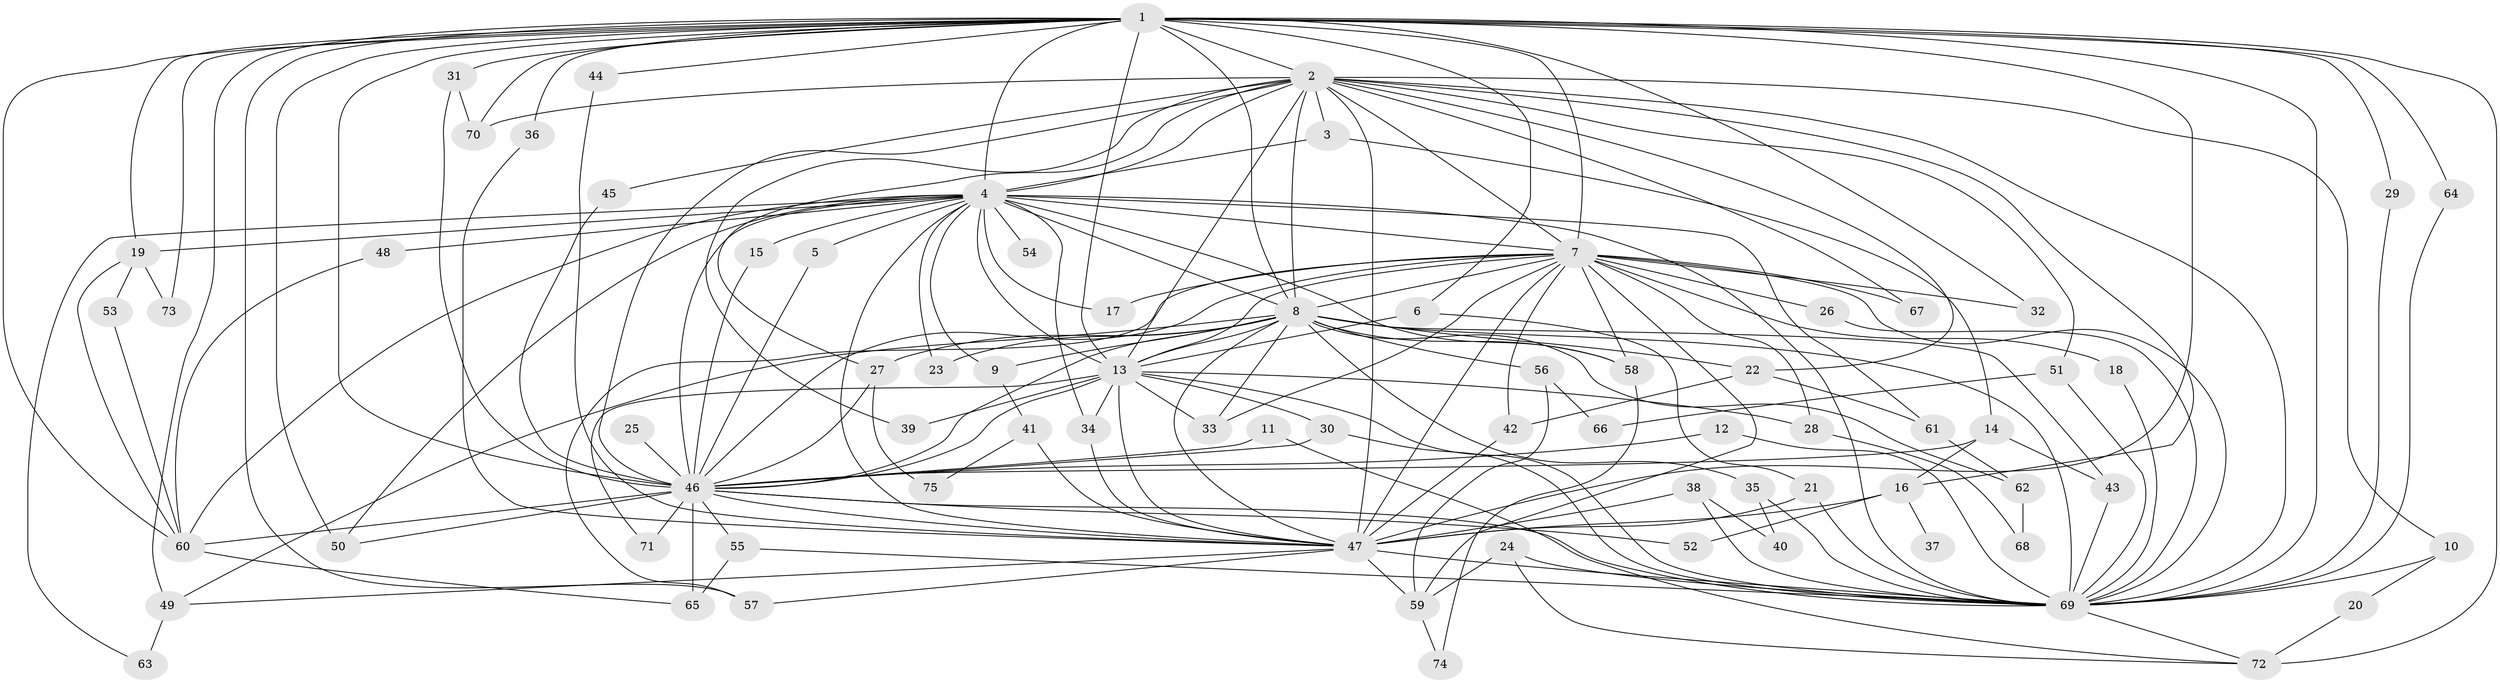 // original degree distribution, {20: 0.018867924528301886, 18: 0.018867924528301886, 22: 0.018867924528301886, 26: 0.018867924528301886, 21: 0.009433962264150943, 30: 0.009433962264150943, 4: 0.07547169811320754, 3: 0.2641509433962264, 2: 0.5283018867924528, 6: 0.009433962264150943, 7: 0.009433962264150943, 5: 0.018867924528301886}
// Generated by graph-tools (version 1.1) at 2025/36/03/04/25 23:36:38]
// undirected, 75 vertices, 182 edges
graph export_dot {
  node [color=gray90,style=filled];
  1;
  2;
  3;
  4;
  5;
  6;
  7;
  8;
  9;
  10;
  11;
  12;
  13;
  14;
  15;
  16;
  17;
  18;
  19;
  20;
  21;
  22;
  23;
  24;
  25;
  26;
  27;
  28;
  29;
  30;
  31;
  32;
  33;
  34;
  35;
  36;
  37;
  38;
  39;
  40;
  41;
  42;
  43;
  44;
  45;
  46;
  47;
  48;
  49;
  50;
  51;
  52;
  53;
  54;
  55;
  56;
  57;
  58;
  59;
  60;
  61;
  62;
  63;
  64;
  65;
  66;
  67;
  68;
  69;
  70;
  71;
  72;
  73;
  74;
  75;
  1 -- 2 [weight=2.0];
  1 -- 4 [weight=3.0];
  1 -- 6 [weight=1.0];
  1 -- 7 [weight=2.0];
  1 -- 8 [weight=3.0];
  1 -- 13 [weight=2.0];
  1 -- 19 [weight=1.0];
  1 -- 29 [weight=1.0];
  1 -- 31 [weight=1.0];
  1 -- 32 [weight=1.0];
  1 -- 36 [weight=1.0];
  1 -- 44 [weight=1.0];
  1 -- 46 [weight=3.0];
  1 -- 47 [weight=3.0];
  1 -- 49 [weight=1.0];
  1 -- 50 [weight=1.0];
  1 -- 57 [weight=1.0];
  1 -- 60 [weight=1.0];
  1 -- 64 [weight=1.0];
  1 -- 69 [weight=2.0];
  1 -- 70 [weight=1.0];
  1 -- 72 [weight=2.0];
  1 -- 73 [weight=1.0];
  2 -- 3 [weight=1.0];
  2 -- 4 [weight=1.0];
  2 -- 7 [weight=2.0];
  2 -- 8 [weight=1.0];
  2 -- 10 [weight=1.0];
  2 -- 13 [weight=1.0];
  2 -- 16 [weight=1.0];
  2 -- 22 [weight=1.0];
  2 -- 27 [weight=1.0];
  2 -- 39 [weight=1.0];
  2 -- 45 [weight=1.0];
  2 -- 46 [weight=1.0];
  2 -- 47 [weight=1.0];
  2 -- 51 [weight=1.0];
  2 -- 67 [weight=1.0];
  2 -- 69 [weight=1.0];
  2 -- 70 [weight=1.0];
  3 -- 4 [weight=1.0];
  3 -- 14 [weight=1.0];
  4 -- 5 [weight=1.0];
  4 -- 7 [weight=1.0];
  4 -- 8 [weight=1.0];
  4 -- 9 [weight=1.0];
  4 -- 13 [weight=1.0];
  4 -- 15 [weight=1.0];
  4 -- 17 [weight=1.0];
  4 -- 19 [weight=1.0];
  4 -- 23 [weight=1.0];
  4 -- 34 [weight=1.0];
  4 -- 46 [weight=1.0];
  4 -- 47 [weight=1.0];
  4 -- 48 [weight=1.0];
  4 -- 50 [weight=1.0];
  4 -- 54 [weight=1.0];
  4 -- 58 [weight=1.0];
  4 -- 60 [weight=1.0];
  4 -- 61 [weight=1.0];
  4 -- 63 [weight=1.0];
  4 -- 69 [weight=1.0];
  5 -- 46 [weight=1.0];
  6 -- 13 [weight=1.0];
  6 -- 21 [weight=1.0];
  7 -- 8 [weight=1.0];
  7 -- 13 [weight=1.0];
  7 -- 17 [weight=1.0];
  7 -- 18 [weight=1.0];
  7 -- 26 [weight=1.0];
  7 -- 28 [weight=1.0];
  7 -- 32 [weight=1.0];
  7 -- 33 [weight=1.0];
  7 -- 42 [weight=1.0];
  7 -- 46 [weight=1.0];
  7 -- 47 [weight=1.0];
  7 -- 57 [weight=1.0];
  7 -- 58 [weight=1.0];
  7 -- 59 [weight=1.0];
  7 -- 67 [weight=1.0];
  7 -- 69 [weight=1.0];
  8 -- 9 [weight=1.0];
  8 -- 13 [weight=2.0];
  8 -- 22 [weight=1.0];
  8 -- 23 [weight=1.0];
  8 -- 27 [weight=1.0];
  8 -- 33 [weight=1.0];
  8 -- 35 [weight=1.0];
  8 -- 43 [weight=1.0];
  8 -- 46 [weight=1.0];
  8 -- 47 [weight=1.0];
  8 -- 49 [weight=1.0];
  8 -- 56 [weight=1.0];
  8 -- 58 [weight=1.0];
  8 -- 62 [weight=1.0];
  8 -- 69 [weight=1.0];
  9 -- 41 [weight=1.0];
  10 -- 20 [weight=1.0];
  10 -- 69 [weight=1.0];
  11 -- 46 [weight=1.0];
  11 -- 72 [weight=1.0];
  12 -- 46 [weight=1.0];
  12 -- 69 [weight=1.0];
  13 -- 28 [weight=1.0];
  13 -- 30 [weight=1.0];
  13 -- 33 [weight=1.0];
  13 -- 34 [weight=1.0];
  13 -- 39 [weight=2.0];
  13 -- 46 [weight=1.0];
  13 -- 47 [weight=1.0];
  13 -- 69 [weight=1.0];
  13 -- 71 [weight=1.0];
  14 -- 16 [weight=1.0];
  14 -- 43 [weight=1.0];
  14 -- 46 [weight=1.0];
  15 -- 46 [weight=1.0];
  16 -- 37 [weight=2.0];
  16 -- 47 [weight=1.0];
  16 -- 52 [weight=1.0];
  18 -- 69 [weight=1.0];
  19 -- 53 [weight=1.0];
  19 -- 60 [weight=1.0];
  19 -- 73 [weight=1.0];
  20 -- 72 [weight=1.0];
  21 -- 47 [weight=1.0];
  21 -- 69 [weight=1.0];
  22 -- 42 [weight=1.0];
  22 -- 61 [weight=1.0];
  24 -- 59 [weight=1.0];
  24 -- 69 [weight=1.0];
  24 -- 72 [weight=1.0];
  25 -- 46 [weight=1.0];
  26 -- 69 [weight=1.0];
  27 -- 46 [weight=1.0];
  27 -- 75 [weight=1.0];
  28 -- 68 [weight=1.0];
  29 -- 69 [weight=1.0];
  30 -- 46 [weight=1.0];
  30 -- 69 [weight=1.0];
  31 -- 46 [weight=2.0];
  31 -- 70 [weight=1.0];
  34 -- 47 [weight=1.0];
  35 -- 40 [weight=1.0];
  35 -- 69 [weight=1.0];
  36 -- 47 [weight=1.0];
  38 -- 40 [weight=1.0];
  38 -- 47 [weight=1.0];
  38 -- 69 [weight=1.0];
  41 -- 47 [weight=1.0];
  41 -- 75 [weight=1.0];
  42 -- 47 [weight=1.0];
  43 -- 69 [weight=1.0];
  44 -- 47 [weight=1.0];
  45 -- 46 [weight=1.0];
  46 -- 47 [weight=1.0];
  46 -- 50 [weight=1.0];
  46 -- 52 [weight=1.0];
  46 -- 55 [weight=1.0];
  46 -- 60 [weight=1.0];
  46 -- 65 [weight=2.0];
  46 -- 69 [weight=1.0];
  46 -- 71 [weight=2.0];
  47 -- 49 [weight=1.0];
  47 -- 57 [weight=1.0];
  47 -- 59 [weight=1.0];
  47 -- 69 [weight=2.0];
  48 -- 60 [weight=1.0];
  49 -- 63 [weight=1.0];
  51 -- 66 [weight=1.0];
  51 -- 69 [weight=1.0];
  53 -- 60 [weight=1.0];
  55 -- 65 [weight=1.0];
  55 -- 69 [weight=1.0];
  56 -- 59 [weight=1.0];
  56 -- 66 [weight=1.0];
  58 -- 74 [weight=1.0];
  59 -- 74 [weight=1.0];
  60 -- 65 [weight=1.0];
  61 -- 62 [weight=1.0];
  62 -- 68 [weight=1.0];
  64 -- 69 [weight=1.0];
  69 -- 72 [weight=1.0];
}
